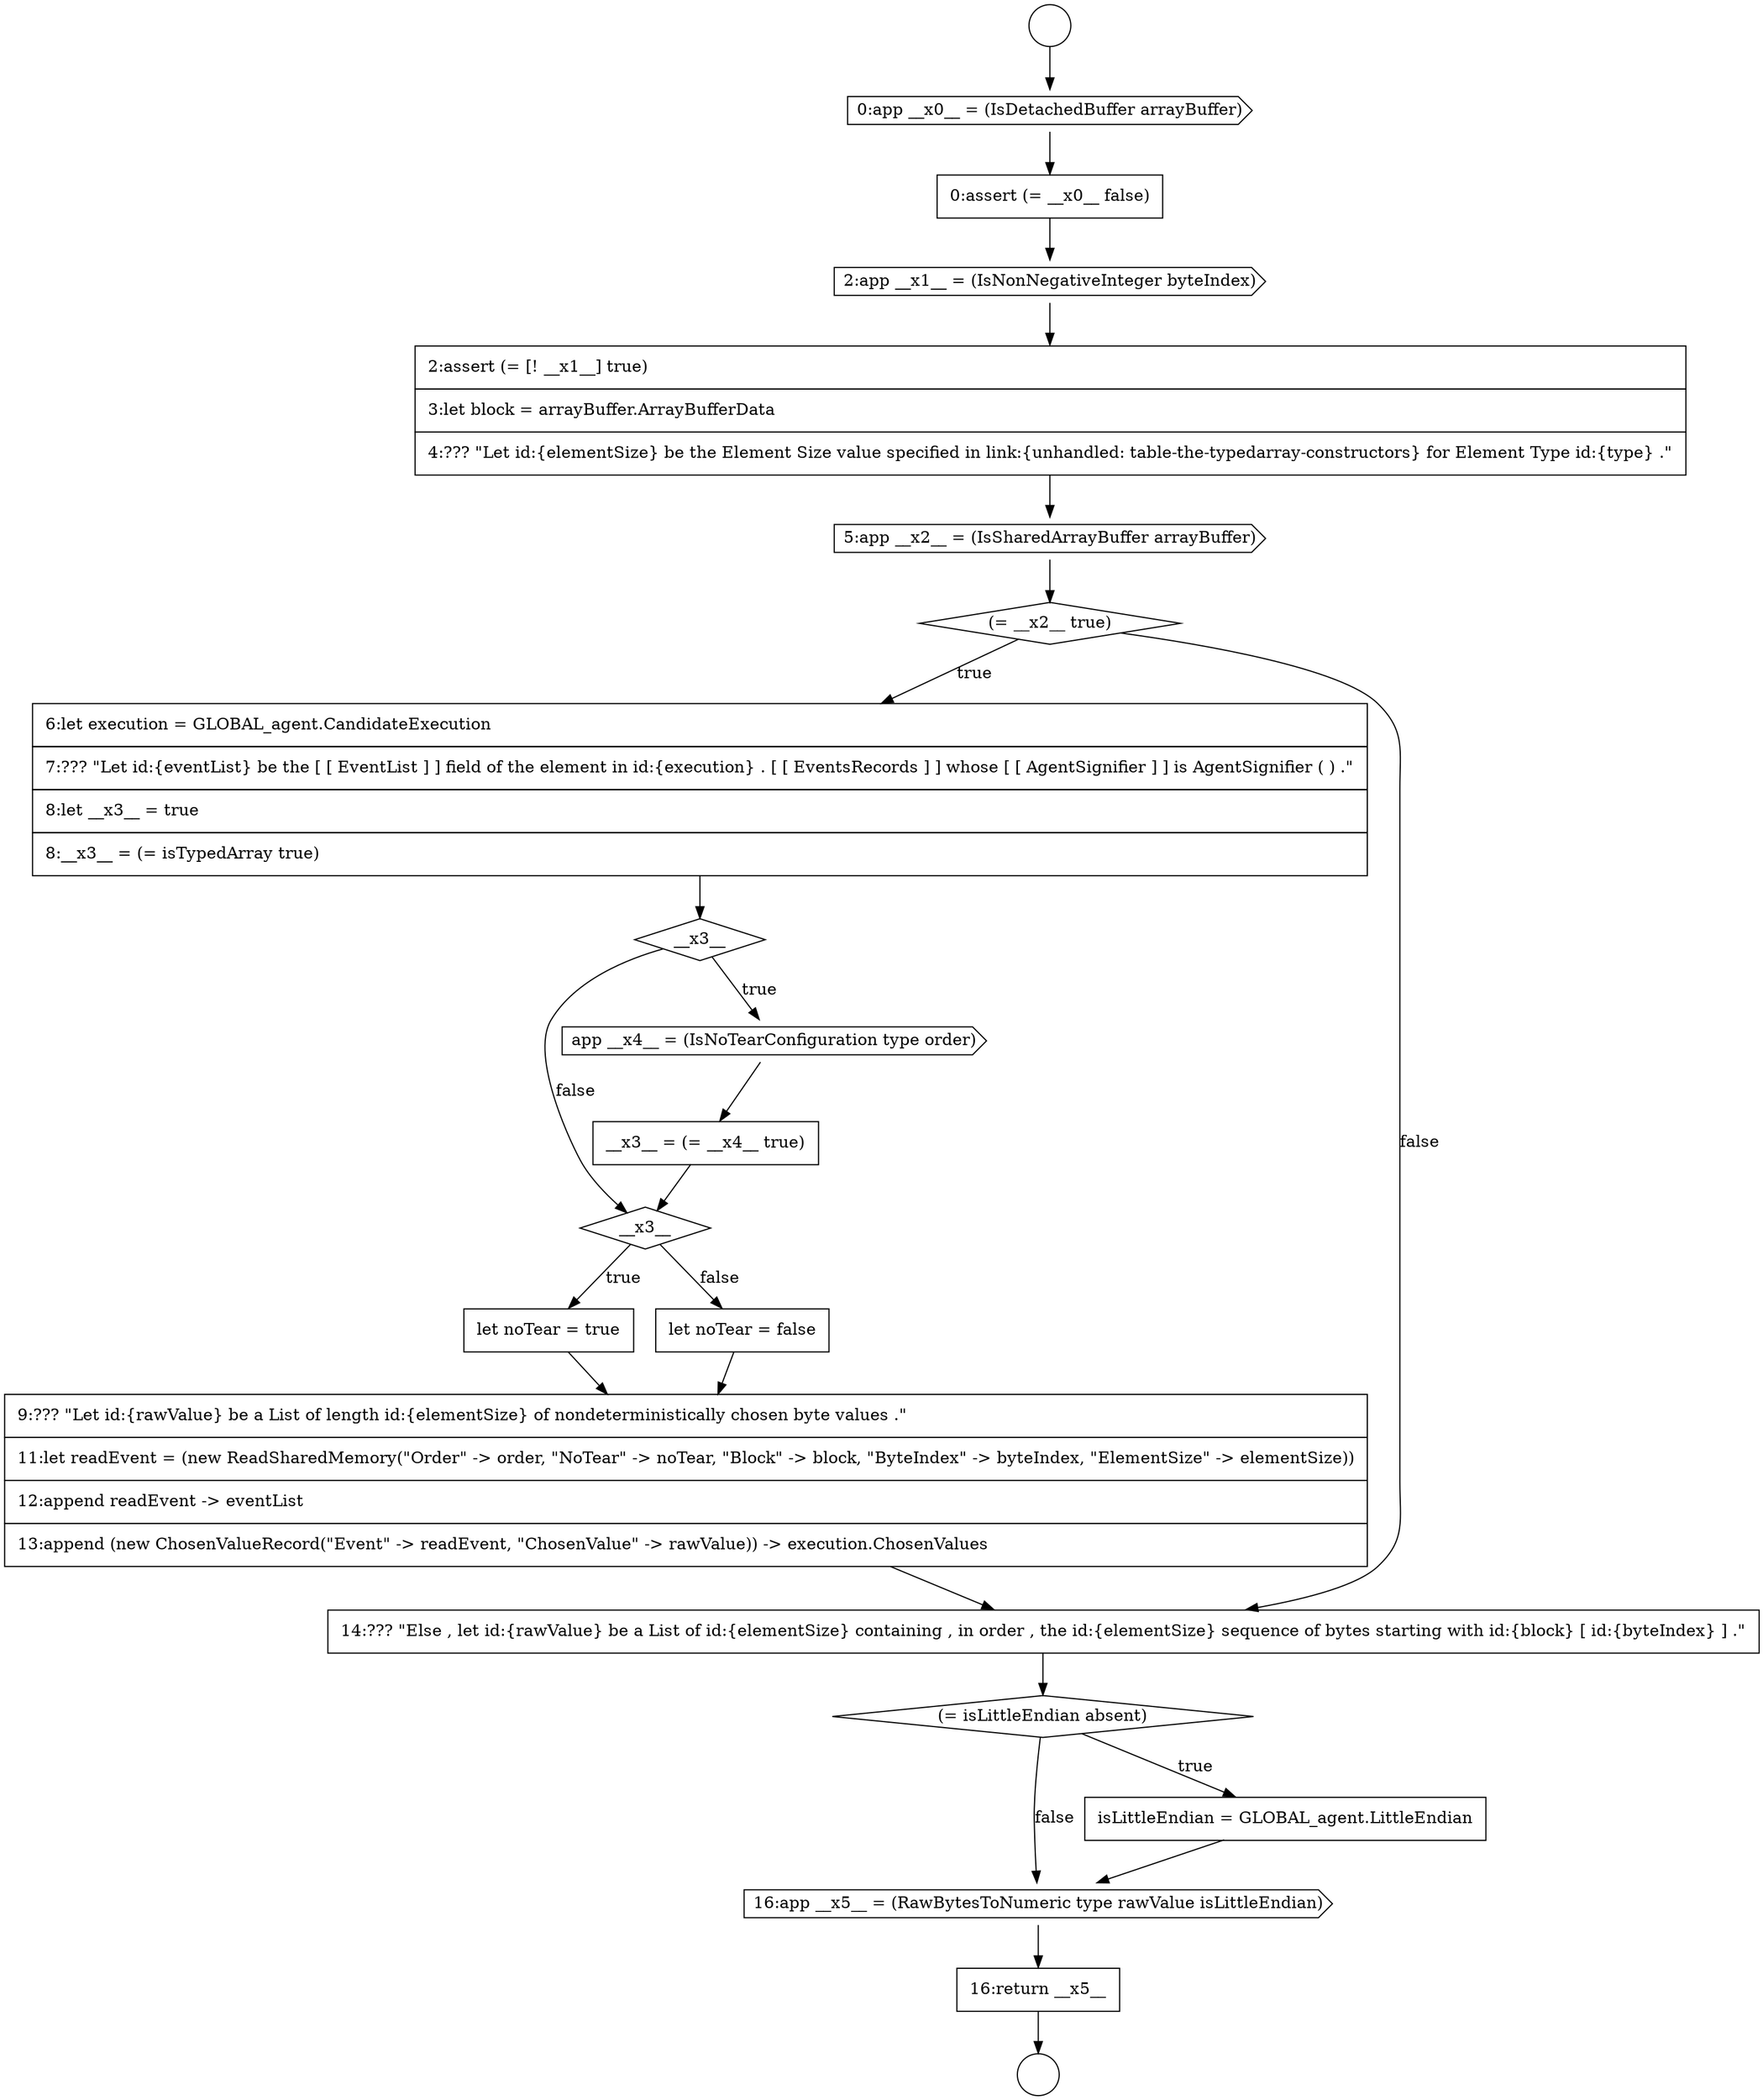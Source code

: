 digraph {
  node17072 [shape=cds, label=<<font color="black">16:app __x5__ = (RawBytesToNumeric type rawValue isLittleEndian)</font>> color="black" fillcolor="white" style=filled]
  node17068 [shape=none, margin=0, label=<<font color="black">
    <table border="0" cellborder="1" cellspacing="0" cellpadding="10">
      <tr><td align="left">9:??? &quot;Let id:{rawValue} be a List of length id:{elementSize} of nondeterministically chosen byte values .&quot;</td></tr>
      <tr><td align="left">11:let readEvent = (new ReadSharedMemory(&quot;Order&quot; -&gt; order, &quot;NoTear&quot; -&gt; noTear, &quot;Block&quot; -&gt; block, &quot;ByteIndex&quot; -&gt; byteIndex, &quot;ElementSize&quot; -&gt; elementSize))</td></tr>
      <tr><td align="left">12:append readEvent -&gt; eventList</td></tr>
      <tr><td align="left">13:append (new ChosenValueRecord(&quot;Event&quot; -&gt; readEvent, &quot;ChosenValue&quot; -&gt; rawValue)) -&gt; execution.ChosenValues</td></tr>
    </table>
  </font>> color="black" fillcolor="white" style=filled]
  node17053 [shape=circle label=" " color="black" fillcolor="white" style=filled]
  node17058 [shape=none, margin=0, label=<<font color="black">
    <table border="0" cellborder="1" cellspacing="0" cellpadding="10">
      <tr><td align="left">2:assert (= [! __x1__] true)</td></tr>
      <tr><td align="left">3:let block = arrayBuffer.ArrayBufferData</td></tr>
      <tr><td align="left">4:??? &quot;Let id:{elementSize} be the Element Size value specified in link:{unhandled: table-the-typedarray-constructors} for Element Type id:{type} .&quot;</td></tr>
    </table>
  </font>> color="black" fillcolor="white" style=filled]
  node17061 [shape=none, margin=0, label=<<font color="black">
    <table border="0" cellborder="1" cellspacing="0" cellpadding="10">
      <tr><td align="left">6:let execution = GLOBAL_agent.CandidateExecution</td></tr>
      <tr><td align="left">7:??? &quot;Let id:{eventList} be the [ [ EventList ] ] field of the element in id:{execution} . [ [ EventsRecords ] ] whose [ [ AgentSignifier ] ] is AgentSignifier ( ) .&quot;</td></tr>
      <tr><td align="left">8:let __x3__ = true</td></tr>
      <tr><td align="left">8:__x3__ = (= isTypedArray true)</td></tr>
    </table>
  </font>> color="black" fillcolor="white" style=filled]
  node17065 [shape=diamond, label=<<font color="black">__x3__</font>> color="black" fillcolor="white" style=filled]
  node17066 [shape=none, margin=0, label=<<font color="black">
    <table border="0" cellborder="1" cellspacing="0" cellpadding="10">
      <tr><td align="left">let noTear = true</td></tr>
    </table>
  </font>> color="black" fillcolor="white" style=filled]
  node17070 [shape=diamond, label=<<font color="black">(= isLittleEndian absent)</font>> color="black" fillcolor="white" style=filled]
  node17073 [shape=none, margin=0, label=<<font color="black">
    <table border="0" cellborder="1" cellspacing="0" cellpadding="10">
      <tr><td align="left">16:return __x5__</td></tr>
    </table>
  </font>> color="black" fillcolor="white" style=filled]
  node17063 [shape=cds, label=<<font color="black">app __x4__ = (IsNoTearConfiguration type order)</font>> color="black" fillcolor="white" style=filled]
  node17059 [shape=cds, label=<<font color="black">5:app __x2__ = (IsSharedArrayBuffer arrayBuffer)</font>> color="black" fillcolor="white" style=filled]
  node17054 [shape=circle label=" " color="black" fillcolor="white" style=filled]
  node17064 [shape=none, margin=0, label=<<font color="black">
    <table border="0" cellborder="1" cellspacing="0" cellpadding="10">
      <tr><td align="left">__x3__ = (= __x4__ true)</td></tr>
    </table>
  </font>> color="black" fillcolor="white" style=filled]
  node17069 [shape=none, margin=0, label=<<font color="black">
    <table border="0" cellborder="1" cellspacing="0" cellpadding="10">
      <tr><td align="left">14:??? &quot;Else , let id:{rawValue} be a List of id:{elementSize} containing , in order , the id:{elementSize} sequence of bytes starting with id:{block} [ id:{byteIndex} ] .&quot;</td></tr>
    </table>
  </font>> color="black" fillcolor="white" style=filled]
  node17060 [shape=diamond, label=<<font color="black">(= __x2__ true)</font>> color="black" fillcolor="white" style=filled]
  node17055 [shape=cds, label=<<font color="black">0:app __x0__ = (IsDetachedBuffer arrayBuffer)</font>> color="black" fillcolor="white" style=filled]
  node17057 [shape=cds, label=<<font color="black">2:app __x1__ = (IsNonNegativeInteger byteIndex)</font>> color="black" fillcolor="white" style=filled]
  node17067 [shape=none, margin=0, label=<<font color="black">
    <table border="0" cellborder="1" cellspacing="0" cellpadding="10">
      <tr><td align="left">let noTear = false</td></tr>
    </table>
  </font>> color="black" fillcolor="white" style=filled]
  node17056 [shape=none, margin=0, label=<<font color="black">
    <table border="0" cellborder="1" cellspacing="0" cellpadding="10">
      <tr><td align="left">0:assert (= __x0__ false)</td></tr>
    </table>
  </font>> color="black" fillcolor="white" style=filled]
  node17062 [shape=diamond, label=<<font color="black">__x3__</font>> color="black" fillcolor="white" style=filled]
  node17071 [shape=none, margin=0, label=<<font color="black">
    <table border="0" cellborder="1" cellspacing="0" cellpadding="10">
      <tr><td align="left">isLittleEndian = GLOBAL_agent.LittleEndian</td></tr>
    </table>
  </font>> color="black" fillcolor="white" style=filled]
  node17072 -> node17073 [ color="black"]
  node17059 -> node17060 [ color="black"]
  node17058 -> node17059 [ color="black"]
  node17065 -> node17066 [label=<<font color="black">true</font>> color="black"]
  node17065 -> node17067 [label=<<font color="black">false</font>> color="black"]
  node17063 -> node17064 [ color="black"]
  node17055 -> node17056 [ color="black"]
  node17053 -> node17055 [ color="black"]
  node17062 -> node17063 [label=<<font color="black">true</font>> color="black"]
  node17062 -> node17065 [label=<<font color="black">false</font>> color="black"]
  node17073 -> node17054 [ color="black"]
  node17066 -> node17068 [ color="black"]
  node17056 -> node17057 [ color="black"]
  node17064 -> node17065 [ color="black"]
  node17071 -> node17072 [ color="black"]
  node17061 -> node17062 [ color="black"]
  node17057 -> node17058 [ color="black"]
  node17068 -> node17069 [ color="black"]
  node17070 -> node17071 [label=<<font color="black">true</font>> color="black"]
  node17070 -> node17072 [label=<<font color="black">false</font>> color="black"]
  node17067 -> node17068 [ color="black"]
  node17060 -> node17061 [label=<<font color="black">true</font>> color="black"]
  node17060 -> node17069 [label=<<font color="black">false</font>> color="black"]
  node17069 -> node17070 [ color="black"]
}
